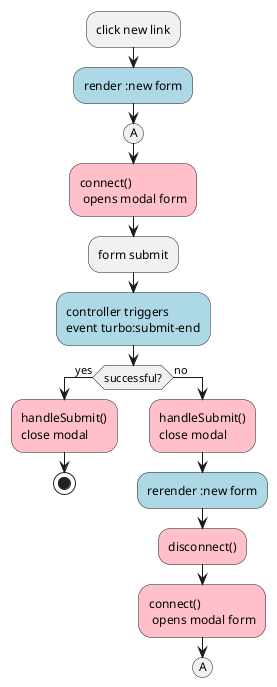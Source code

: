 @startuml

:click new link;

#lightblue:render :new form;

(A)
#pink:connect()
 opens modal form;

:form submit;

#lightblue:controller triggers
event turbo:submit-end;

if (successful?) then (yes)
  #pink:handleSubmit()
  close modal;
  stop
else (no)
  #pink:handleSubmit()
  close modal;
  #lightblue:rerender :new form;
  #pink:disconnect();
  #pink:connect()
   opens modal form;
   (A)
   detach
@enduml
